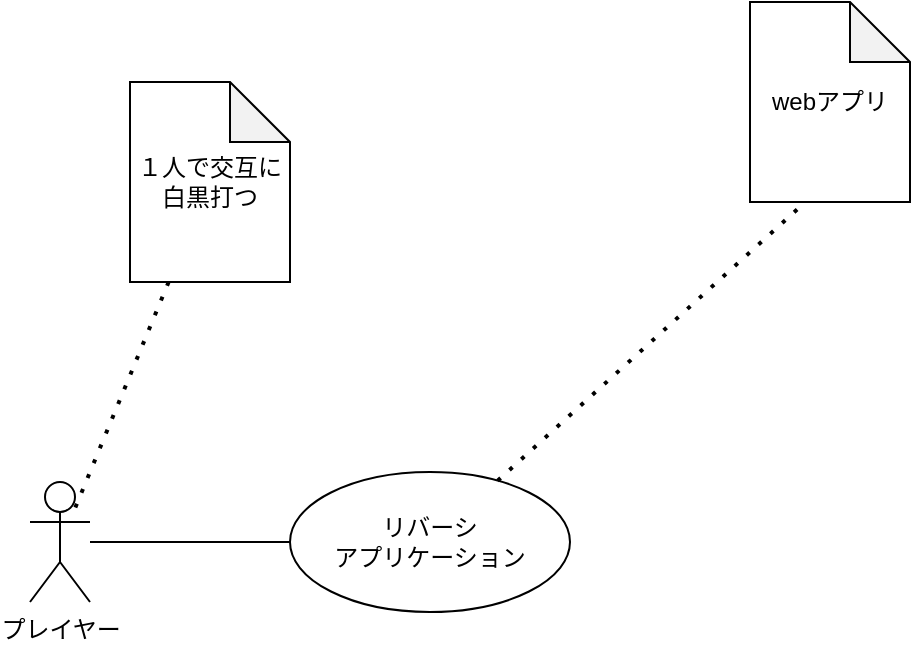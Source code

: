 <mxfile>
    <diagram id="74h9zgeY-5VSDrxc6iPG" name="Page-1">
        <mxGraphModel dx="511" dy="803" grid="1" gridSize="10" guides="1" tooltips="1" connect="1" arrows="1" fold="1" page="1" pageScale="1" pageWidth="827" pageHeight="1169" math="0" shadow="0">
            <root>
                <mxCell id="0"/>
                <mxCell id="1" parent="0"/>
                <mxCell id="2" value="リバーシ&lt;br&gt;アプリケーション" style="ellipse;whiteSpace=wrap;html=1;" vertex="1" parent="1">
                    <mxGeometry x="380" y="555" width="140" height="70" as="geometry"/>
                </mxCell>
                <mxCell id="3" value="プレイヤー" style="shape=umlActor;verticalLabelPosition=bottom;verticalAlign=top;html=1;" vertex="1" parent="1">
                    <mxGeometry x="250" y="560" width="30" height="60" as="geometry"/>
                </mxCell>
                <mxCell id="10" value="" style="endArrow=none;html=1;entryX=0;entryY=0.5;entryDx=0;entryDy=0;" edge="1" parent="1" source="3" target="2">
                    <mxGeometry relative="1" as="geometry">
                        <mxPoint x="310" y="640" as="sourcePoint"/>
                        <mxPoint x="470" y="640" as="targetPoint"/>
                    </mxGeometry>
                </mxCell>
                <mxCell id="14" value="webアプリ" style="shape=note;whiteSpace=wrap;html=1;backgroundOutline=1;darkOpacity=0.05;" vertex="1" parent="1">
                    <mxGeometry x="610" y="320" width="80" height="100" as="geometry"/>
                </mxCell>
                <mxCell id="15" value="" style="endArrow=none;dashed=1;html=1;dashPattern=1 3;strokeWidth=2;entryX=0.342;entryY=1.003;entryDx=0;entryDy=0;entryPerimeter=0;" edge="1" parent="1" source="2" target="14">
                    <mxGeometry width="50" height="50" relative="1" as="geometry">
                        <mxPoint x="450" y="660" as="sourcePoint"/>
                        <mxPoint x="500" y="610" as="targetPoint"/>
                    </mxGeometry>
                </mxCell>
                <mxCell id="19" value="１人で交互に白黒打つ" style="shape=note;whiteSpace=wrap;html=1;backgroundOutline=1;darkOpacity=0.05;" vertex="1" parent="1">
                    <mxGeometry x="300" y="360" width="80" height="100" as="geometry"/>
                </mxCell>
                <mxCell id="21" value="" style="endArrow=none;dashed=1;html=1;dashPattern=1 3;strokeWidth=2;entryX=0.689;entryY=0.293;entryDx=0;entryDy=0;entryPerimeter=0;" edge="1" parent="1" source="19" target="3">
                    <mxGeometry width="50" height="50" relative="1" as="geometry">
                        <mxPoint x="493.858" y="569.367" as="sourcePoint"/>
                        <mxPoint x="647.36" y="430.3" as="targetPoint"/>
                    </mxGeometry>
                </mxCell>
            </root>
        </mxGraphModel>
    </diagram>
</mxfile>